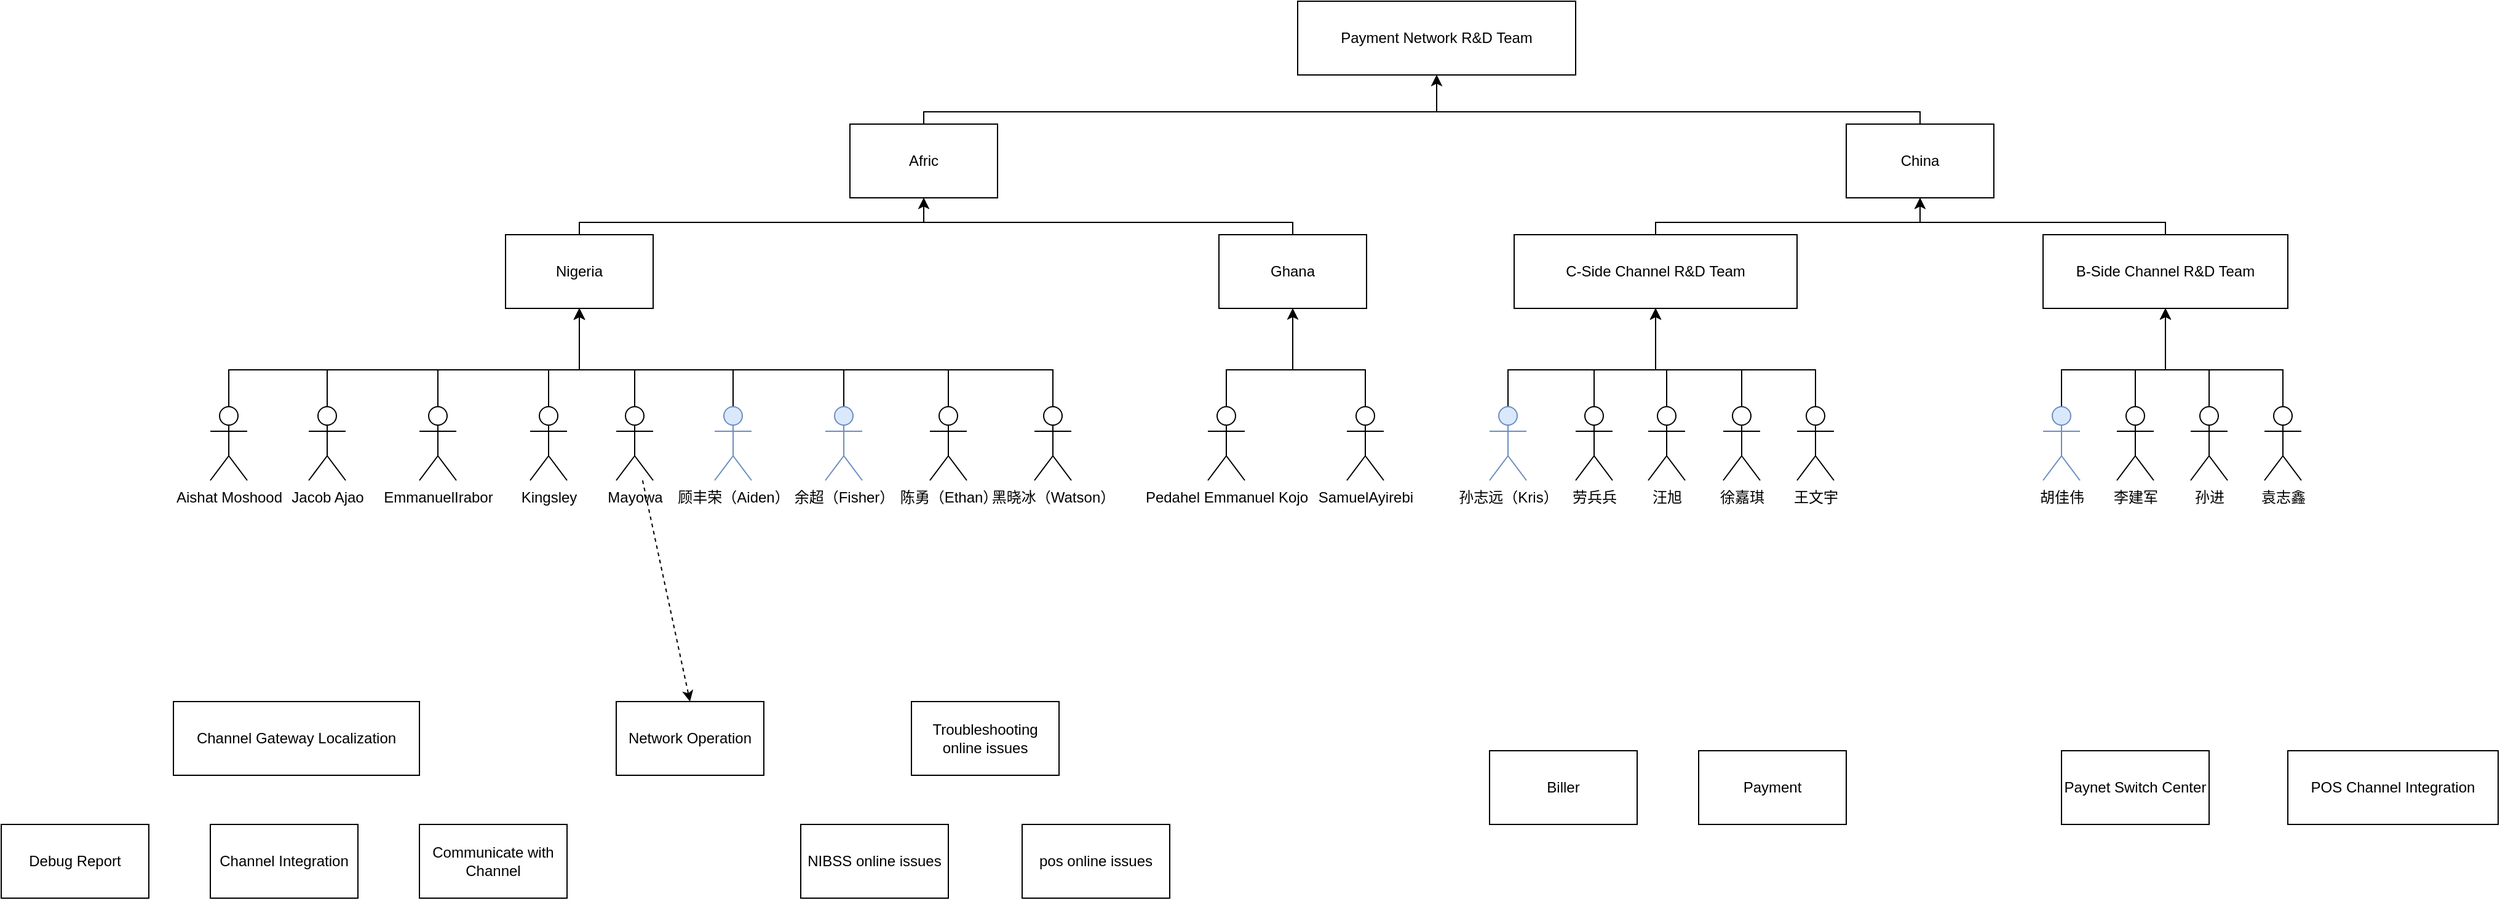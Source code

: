 <mxfile version="21.2.9" type="github">
  <diagram name="第 1 页" id="Pzz4Q9QrGixZpusPEQ9X">
    <mxGraphModel dx="2261" dy="796" grid="1" gridSize="10" guides="1" tooltips="1" connect="1" arrows="1" fold="1" page="1" pageScale="1" pageWidth="827" pageHeight="1169" background="none" math="0" shadow="0">
      <root>
        <mxCell id="0" />
        <mxCell id="1" parent="0" />
        <mxCell id="o08fIgoM3E5RgiDcFMRu-1" value="Payment Network R&amp;amp;D Team" style="rounded=0;whiteSpace=wrap;html=1;" parent="1" vertex="1">
          <mxGeometry x="494" y="180" width="226" height="60" as="geometry" />
        </mxCell>
        <mxCell id="o08fIgoM3E5RgiDcFMRu-49" style="edgeStyle=orthogonalEdgeStyle;rounded=0;orthogonalLoop=1;jettySize=auto;html=1;entryX=0.5;entryY=1;entryDx=0;entryDy=0;" parent="1" source="o08fIgoM3E5RgiDcFMRu-3" target="o08fIgoM3E5RgiDcFMRu-1" edge="1">
          <mxGeometry relative="1" as="geometry">
            <Array as="points">
              <mxPoint x="190" y="270" />
              <mxPoint x="607" y="270" />
            </Array>
          </mxGeometry>
        </mxCell>
        <mxCell id="o08fIgoM3E5RgiDcFMRu-3" value="Afric" style="rounded=0;whiteSpace=wrap;html=1;" parent="1" vertex="1">
          <mxGeometry x="130" y="280" width="120" height="60" as="geometry" />
        </mxCell>
        <mxCell id="o08fIgoM3E5RgiDcFMRu-50" style="edgeStyle=orthogonalEdgeStyle;rounded=0;orthogonalLoop=1;jettySize=auto;html=1;entryX=0.5;entryY=1;entryDx=0;entryDy=0;" parent="1" source="o08fIgoM3E5RgiDcFMRu-5" target="o08fIgoM3E5RgiDcFMRu-1" edge="1">
          <mxGeometry relative="1" as="geometry">
            <Array as="points">
              <mxPoint x="1000" y="270" />
              <mxPoint x="607" y="270" />
            </Array>
          </mxGeometry>
        </mxCell>
        <mxCell id="o08fIgoM3E5RgiDcFMRu-5" value="China" style="rounded=0;whiteSpace=wrap;html=1;" parent="1" vertex="1">
          <mxGeometry x="940" y="280" width="120" height="60" as="geometry" />
        </mxCell>
        <mxCell id="o08fIgoM3E5RgiDcFMRu-48" style="edgeStyle=orthogonalEdgeStyle;rounded=0;orthogonalLoop=1;jettySize=auto;html=1;entryX=0.5;entryY=1;entryDx=0;entryDy=0;" parent="1" source="o08fIgoM3E5RgiDcFMRu-7" target="o08fIgoM3E5RgiDcFMRu-3" edge="1">
          <mxGeometry relative="1" as="geometry">
            <Array as="points">
              <mxPoint x="-90" y="360" />
              <mxPoint x="190" y="360" />
            </Array>
          </mxGeometry>
        </mxCell>
        <mxCell id="o08fIgoM3E5RgiDcFMRu-7" value="Nigeria" style="rounded=0;whiteSpace=wrap;html=1;" parent="1" vertex="1">
          <mxGeometry x="-150" y="370" width="120" height="60" as="geometry" />
        </mxCell>
        <mxCell id="o08fIgoM3E5RgiDcFMRu-47" style="edgeStyle=orthogonalEdgeStyle;rounded=0;orthogonalLoop=1;jettySize=auto;html=1;entryX=0.5;entryY=1;entryDx=0;entryDy=0;" parent="1" source="o08fIgoM3E5RgiDcFMRu-9" target="o08fIgoM3E5RgiDcFMRu-3" edge="1">
          <mxGeometry relative="1" as="geometry">
            <Array as="points">
              <mxPoint x="490" y="360" />
              <mxPoint x="190" y="360" />
            </Array>
          </mxGeometry>
        </mxCell>
        <mxCell id="o08fIgoM3E5RgiDcFMRu-9" value="Ghana" style="rounded=0;whiteSpace=wrap;html=1;" parent="1" vertex="1">
          <mxGeometry x="430" y="370" width="120" height="60" as="geometry" />
        </mxCell>
        <mxCell id="o08fIgoM3E5RgiDcFMRu-45" style="edgeStyle=orthogonalEdgeStyle;rounded=0;orthogonalLoop=1;jettySize=auto;html=1;entryX=0.5;entryY=1;entryDx=0;entryDy=0;" parent="1" source="o08fIgoM3E5RgiDcFMRu-11" target="o08fIgoM3E5RgiDcFMRu-5" edge="1">
          <mxGeometry relative="1" as="geometry">
            <Array as="points">
              <mxPoint x="785" y="360" />
              <mxPoint x="1000" y="360" />
            </Array>
          </mxGeometry>
        </mxCell>
        <mxCell id="o08fIgoM3E5RgiDcFMRu-11" value="C-Side Channel R&amp;amp;D Team" style="rounded=0;whiteSpace=wrap;html=1;" parent="1" vertex="1">
          <mxGeometry x="670" y="370" width="230" height="60" as="geometry" />
        </mxCell>
        <mxCell id="o08fIgoM3E5RgiDcFMRu-46" style="edgeStyle=orthogonalEdgeStyle;rounded=0;orthogonalLoop=1;jettySize=auto;html=1;entryX=0.5;entryY=1;entryDx=0;entryDy=0;" parent="1" source="o08fIgoM3E5RgiDcFMRu-13" target="o08fIgoM3E5RgiDcFMRu-5" edge="1">
          <mxGeometry relative="1" as="geometry">
            <Array as="points">
              <mxPoint x="1200" y="360" />
              <mxPoint x="1000" y="360" />
            </Array>
          </mxGeometry>
        </mxCell>
        <mxCell id="o08fIgoM3E5RgiDcFMRu-13" value="B-Side Channel R&amp;amp;D Team" style="rounded=0;whiteSpace=wrap;html=1;" parent="1" vertex="1">
          <mxGeometry x="1100" y="370" width="199" height="60" as="geometry" />
        </mxCell>
        <mxCell id="o08fIgoM3E5RgiDcFMRu-51" style="edgeStyle=orthogonalEdgeStyle;rounded=0;orthogonalLoop=1;jettySize=auto;html=1;entryX=0.5;entryY=1;entryDx=0;entryDy=0;" parent="1" source="o08fIgoM3E5RgiDcFMRu-14" target="o08fIgoM3E5RgiDcFMRu-7" edge="1">
          <mxGeometry relative="1" as="geometry">
            <Array as="points">
              <mxPoint x="-375" y="480" />
              <mxPoint x="-90" y="480" />
            </Array>
          </mxGeometry>
        </mxCell>
        <mxCell id="o08fIgoM3E5RgiDcFMRu-14" value="Aishat Moshood" style="shape=umlActor;verticalLabelPosition=bottom;verticalAlign=top;html=1;outlineConnect=0;" parent="1" vertex="1">
          <mxGeometry x="-390" y="510" width="30" height="60" as="geometry" />
        </mxCell>
        <mxCell id="o08fIgoM3E5RgiDcFMRu-52" style="edgeStyle=orthogonalEdgeStyle;rounded=0;orthogonalLoop=1;jettySize=auto;html=1;entryX=0.5;entryY=1;entryDx=0;entryDy=0;" parent="1" source="o08fIgoM3E5RgiDcFMRu-15" target="o08fIgoM3E5RgiDcFMRu-7" edge="1">
          <mxGeometry relative="1" as="geometry">
            <Array as="points">
              <mxPoint x="-295" y="480" />
              <mxPoint x="-90" y="480" />
            </Array>
          </mxGeometry>
        </mxCell>
        <mxCell id="o08fIgoM3E5RgiDcFMRu-15" value="Jacob Ajao" style="shape=umlActor;verticalLabelPosition=bottom;verticalAlign=top;html=1;outlineConnect=0;" parent="1" vertex="1">
          <mxGeometry x="-310" y="510" width="30" height="60" as="geometry" />
        </mxCell>
        <mxCell id="o08fIgoM3E5RgiDcFMRu-53" style="edgeStyle=orthogonalEdgeStyle;rounded=0;orthogonalLoop=1;jettySize=auto;html=1;entryX=0.5;entryY=1;entryDx=0;entryDy=0;" parent="1" source="o08fIgoM3E5RgiDcFMRu-18" target="o08fIgoM3E5RgiDcFMRu-7" edge="1">
          <mxGeometry relative="1" as="geometry">
            <Array as="points">
              <mxPoint x="-205" y="480" />
              <mxPoint x="-90" y="480" />
            </Array>
          </mxGeometry>
        </mxCell>
        <mxCell id="o08fIgoM3E5RgiDcFMRu-18" value="EmmanuelIrabor" style="shape=umlActor;verticalLabelPosition=bottom;verticalAlign=top;html=1;outlineConnect=0;" parent="1" vertex="1">
          <mxGeometry x="-220" y="510" width="30" height="60" as="geometry" />
        </mxCell>
        <mxCell id="o08fIgoM3E5RgiDcFMRu-55" style="edgeStyle=orthogonalEdgeStyle;rounded=0;orthogonalLoop=1;jettySize=auto;html=1;entryX=0.5;entryY=1;entryDx=0;entryDy=0;" parent="1" source="o08fIgoM3E5RgiDcFMRu-21" target="o08fIgoM3E5RgiDcFMRu-7" edge="1">
          <mxGeometry relative="1" as="geometry">
            <Array as="points">
              <mxPoint x="-45" y="480" />
              <mxPoint x="-90" y="480" />
            </Array>
          </mxGeometry>
        </mxCell>
        <mxCell id="wGeaq7i5EfoyXpq8Da5J-24" style="rounded=0;orthogonalLoop=1;jettySize=auto;html=1;entryX=0.5;entryY=0;entryDx=0;entryDy=0;dashed=1;" edge="1" parent="1" source="o08fIgoM3E5RgiDcFMRu-21" target="wGeaq7i5EfoyXpq8Da5J-23">
          <mxGeometry relative="1" as="geometry" />
        </mxCell>
        <mxCell id="o08fIgoM3E5RgiDcFMRu-21" value="Mayowa" style="shape=umlActor;verticalLabelPosition=bottom;verticalAlign=top;html=1;outlineConnect=0;" parent="1" vertex="1">
          <mxGeometry x="-60" y="510" width="30" height="60" as="geometry" />
        </mxCell>
        <mxCell id="o08fIgoM3E5RgiDcFMRu-54" style="edgeStyle=orthogonalEdgeStyle;rounded=0;orthogonalLoop=1;jettySize=auto;html=1;entryX=0.5;entryY=1;entryDx=0;entryDy=0;" parent="1" source="o08fIgoM3E5RgiDcFMRu-22" target="o08fIgoM3E5RgiDcFMRu-7" edge="1">
          <mxGeometry relative="1" as="geometry">
            <Array as="points">
              <mxPoint x="-115" y="480" />
              <mxPoint x="-90" y="480" />
            </Array>
          </mxGeometry>
        </mxCell>
        <mxCell id="o08fIgoM3E5RgiDcFMRu-22" value="Kingsley" style="shape=umlActor;verticalLabelPosition=bottom;verticalAlign=top;html=1;outlineConnect=0;" parent="1" vertex="1">
          <mxGeometry x="-130" y="510" width="30" height="60" as="geometry" />
        </mxCell>
        <mxCell id="o08fIgoM3E5RgiDcFMRu-60" style="edgeStyle=orthogonalEdgeStyle;rounded=0;orthogonalLoop=1;jettySize=auto;html=1;entryX=0.5;entryY=1;entryDx=0;entryDy=0;" parent="1" source="o08fIgoM3E5RgiDcFMRu-30" target="o08fIgoM3E5RgiDcFMRu-9" edge="1">
          <mxGeometry relative="1" as="geometry">
            <Array as="points">
              <mxPoint x="436" y="480" />
              <mxPoint x="490" y="480" />
            </Array>
          </mxGeometry>
        </mxCell>
        <mxCell id="o08fIgoM3E5RgiDcFMRu-30" value="Pedahel Emmanuel Kojo" style="shape=umlActor;verticalLabelPosition=bottom;verticalAlign=top;html=1;outlineConnect=0;" parent="1" vertex="1">
          <mxGeometry x="421" y="510" width="30" height="60" as="geometry" />
        </mxCell>
        <mxCell id="o08fIgoM3E5RgiDcFMRu-61" style="edgeStyle=orthogonalEdgeStyle;rounded=0;orthogonalLoop=1;jettySize=auto;html=1;entryX=0.5;entryY=1;entryDx=0;entryDy=0;" parent="1" source="o08fIgoM3E5RgiDcFMRu-31" target="o08fIgoM3E5RgiDcFMRu-9" edge="1">
          <mxGeometry relative="1" as="geometry">
            <Array as="points">
              <mxPoint x="549" y="480" />
              <mxPoint x="490" y="480" />
            </Array>
          </mxGeometry>
        </mxCell>
        <mxCell id="o08fIgoM3E5RgiDcFMRu-31" value="SamuelAyirebi" style="shape=umlActor;verticalLabelPosition=bottom;verticalAlign=top;html=1;outlineConnect=0;" parent="1" vertex="1">
          <mxGeometry x="534" y="510" width="30" height="60" as="geometry" />
        </mxCell>
        <mxCell id="o08fIgoM3E5RgiDcFMRu-62" style="edgeStyle=orthogonalEdgeStyle;rounded=0;orthogonalLoop=1;jettySize=auto;html=1;entryX=0.5;entryY=1;entryDx=0;entryDy=0;" parent="1" source="o08fIgoM3E5RgiDcFMRu-32" target="o08fIgoM3E5RgiDcFMRu-11" edge="1">
          <mxGeometry relative="1" as="geometry">
            <Array as="points">
              <mxPoint x="665" y="480" />
              <mxPoint x="785" y="480" />
            </Array>
          </mxGeometry>
        </mxCell>
        <mxCell id="o08fIgoM3E5RgiDcFMRu-32" value="孙志远（Kris）" style="shape=umlActor;verticalLabelPosition=bottom;verticalAlign=top;html=1;outlineConnect=0;fillColor=#dae8fc;strokeColor=#6c8ebf;" parent="1" vertex="1">
          <mxGeometry x="650" y="510" width="30" height="60" as="geometry" />
        </mxCell>
        <mxCell id="o08fIgoM3E5RgiDcFMRu-63" style="edgeStyle=orthogonalEdgeStyle;rounded=0;orthogonalLoop=1;jettySize=auto;html=1;entryX=0.5;entryY=1;entryDx=0;entryDy=0;" parent="1" source="o08fIgoM3E5RgiDcFMRu-33" target="o08fIgoM3E5RgiDcFMRu-11" edge="1">
          <mxGeometry relative="1" as="geometry">
            <Array as="points">
              <mxPoint x="735" y="480" />
              <mxPoint x="785" y="480" />
            </Array>
          </mxGeometry>
        </mxCell>
        <mxCell id="o08fIgoM3E5RgiDcFMRu-33" value="劳兵兵" style="shape=umlActor;verticalLabelPosition=bottom;verticalAlign=top;html=1;outlineConnect=0;" parent="1" vertex="1">
          <mxGeometry x="720" y="510" width="30" height="60" as="geometry" />
        </mxCell>
        <mxCell id="o08fIgoM3E5RgiDcFMRu-64" style="edgeStyle=orthogonalEdgeStyle;rounded=0;orthogonalLoop=1;jettySize=auto;html=1;entryX=0.5;entryY=1;entryDx=0;entryDy=0;" parent="1" source="o08fIgoM3E5RgiDcFMRu-34" target="o08fIgoM3E5RgiDcFMRu-11" edge="1">
          <mxGeometry relative="1" as="geometry">
            <Array as="points">
              <mxPoint x="794" y="480" />
              <mxPoint x="785" y="480" />
            </Array>
          </mxGeometry>
        </mxCell>
        <mxCell id="o08fIgoM3E5RgiDcFMRu-34" value="汪旭" style="shape=umlActor;verticalLabelPosition=bottom;verticalAlign=top;html=1;outlineConnect=0;" parent="1" vertex="1">
          <mxGeometry x="779" y="510" width="30" height="60" as="geometry" />
        </mxCell>
        <mxCell id="o08fIgoM3E5RgiDcFMRu-65" style="edgeStyle=orthogonalEdgeStyle;rounded=0;orthogonalLoop=1;jettySize=auto;html=1;entryX=0.5;entryY=1;entryDx=0;entryDy=0;" parent="1" source="o08fIgoM3E5RgiDcFMRu-35" target="o08fIgoM3E5RgiDcFMRu-11" edge="1">
          <mxGeometry relative="1" as="geometry">
            <Array as="points">
              <mxPoint x="855" y="480" />
              <mxPoint x="785" y="480" />
            </Array>
          </mxGeometry>
        </mxCell>
        <mxCell id="o08fIgoM3E5RgiDcFMRu-35" value="徐嘉琪" style="shape=umlActor;verticalLabelPosition=bottom;verticalAlign=top;html=1;outlineConnect=0;" parent="1" vertex="1">
          <mxGeometry x="840" y="510" width="30" height="60" as="geometry" />
        </mxCell>
        <mxCell id="o08fIgoM3E5RgiDcFMRu-66" style="edgeStyle=orthogonalEdgeStyle;rounded=0;orthogonalLoop=1;jettySize=auto;html=1;entryX=0.5;entryY=1;entryDx=0;entryDy=0;" parent="1" source="o08fIgoM3E5RgiDcFMRu-36" target="o08fIgoM3E5RgiDcFMRu-11" edge="1">
          <mxGeometry relative="1" as="geometry">
            <Array as="points">
              <mxPoint x="915" y="480" />
              <mxPoint x="785" y="480" />
            </Array>
          </mxGeometry>
        </mxCell>
        <mxCell id="o08fIgoM3E5RgiDcFMRu-36" value="王文宇" style="shape=umlActor;verticalLabelPosition=bottom;verticalAlign=top;html=1;outlineConnect=0;" parent="1" vertex="1">
          <mxGeometry x="900" y="510" width="30" height="60" as="geometry" />
        </mxCell>
        <mxCell id="o08fIgoM3E5RgiDcFMRu-67" style="edgeStyle=orthogonalEdgeStyle;rounded=0;orthogonalLoop=1;jettySize=auto;html=1;entryX=0.5;entryY=1;entryDx=0;entryDy=0;" parent="1" source="o08fIgoM3E5RgiDcFMRu-37" target="o08fIgoM3E5RgiDcFMRu-13" edge="1">
          <mxGeometry relative="1" as="geometry">
            <Array as="points">
              <mxPoint x="1115" y="480" />
              <mxPoint x="1200" y="480" />
            </Array>
          </mxGeometry>
        </mxCell>
        <mxCell id="o08fIgoM3E5RgiDcFMRu-37" value="胡佳伟" style="shape=umlActor;verticalLabelPosition=bottom;verticalAlign=top;html=1;outlineConnect=0;fillColor=#dae8fc;strokeColor=#6c8ebf;" parent="1" vertex="1">
          <mxGeometry x="1100" y="510" width="30" height="60" as="geometry" />
        </mxCell>
        <mxCell id="o08fIgoM3E5RgiDcFMRu-68" style="edgeStyle=orthogonalEdgeStyle;rounded=0;orthogonalLoop=1;jettySize=auto;html=1;entryX=0.5;entryY=1;entryDx=0;entryDy=0;" parent="1" source="o08fIgoM3E5RgiDcFMRu-38" target="o08fIgoM3E5RgiDcFMRu-13" edge="1">
          <mxGeometry relative="1" as="geometry">
            <Array as="points">
              <mxPoint x="1175" y="480" />
              <mxPoint x="1200" y="480" />
            </Array>
          </mxGeometry>
        </mxCell>
        <mxCell id="o08fIgoM3E5RgiDcFMRu-38" value="李建军" style="shape=umlActor;verticalLabelPosition=bottom;verticalAlign=top;html=1;outlineConnect=0;" parent="1" vertex="1">
          <mxGeometry x="1160" y="510" width="30" height="60" as="geometry" />
        </mxCell>
        <mxCell id="o08fIgoM3E5RgiDcFMRu-69" style="edgeStyle=orthogonalEdgeStyle;rounded=0;orthogonalLoop=1;jettySize=auto;html=1;entryX=0.5;entryY=1;entryDx=0;entryDy=0;" parent="1" source="o08fIgoM3E5RgiDcFMRu-39" target="o08fIgoM3E5RgiDcFMRu-13" edge="1">
          <mxGeometry relative="1" as="geometry">
            <Array as="points">
              <mxPoint x="1235" y="480" />
              <mxPoint x="1200" y="480" />
            </Array>
          </mxGeometry>
        </mxCell>
        <mxCell id="o08fIgoM3E5RgiDcFMRu-39" value="孙进" style="shape=umlActor;verticalLabelPosition=bottom;verticalAlign=top;html=1;outlineConnect=0;" parent="1" vertex="1">
          <mxGeometry x="1220" y="510" width="30" height="60" as="geometry" />
        </mxCell>
        <mxCell id="o08fIgoM3E5RgiDcFMRu-70" style="edgeStyle=orthogonalEdgeStyle;rounded=0;orthogonalLoop=1;jettySize=auto;html=1;entryX=0.5;entryY=1;entryDx=0;entryDy=0;" parent="1" source="o08fIgoM3E5RgiDcFMRu-40" target="o08fIgoM3E5RgiDcFMRu-13" edge="1">
          <mxGeometry relative="1" as="geometry">
            <Array as="points">
              <mxPoint x="1295" y="480" />
              <mxPoint x="1200" y="480" />
            </Array>
          </mxGeometry>
        </mxCell>
        <mxCell id="o08fIgoM3E5RgiDcFMRu-40" value="袁志鑫" style="shape=umlActor;verticalLabelPosition=bottom;verticalAlign=top;html=1;outlineConnect=0;" parent="1" vertex="1">
          <mxGeometry x="1280" y="510" width="30" height="60" as="geometry" />
        </mxCell>
        <mxCell id="o08fIgoM3E5RgiDcFMRu-56" style="edgeStyle=orthogonalEdgeStyle;rounded=0;orthogonalLoop=1;jettySize=auto;html=1;entryX=0.5;entryY=1;entryDx=0;entryDy=0;" parent="1" source="o08fIgoM3E5RgiDcFMRu-41" target="o08fIgoM3E5RgiDcFMRu-7" edge="1">
          <mxGeometry relative="1" as="geometry">
            <Array as="points">
              <mxPoint x="35" y="480" />
              <mxPoint x="-90" y="480" />
            </Array>
          </mxGeometry>
        </mxCell>
        <mxCell id="o08fIgoM3E5RgiDcFMRu-41" value="顾丰荣（Aiden）" style="shape=umlActor;verticalLabelPosition=bottom;verticalAlign=top;html=1;outlineConnect=0;fillColor=#dae8fc;strokeColor=#6c8ebf;" parent="1" vertex="1">
          <mxGeometry x="20" y="510" width="30" height="60" as="geometry" />
        </mxCell>
        <mxCell id="o08fIgoM3E5RgiDcFMRu-57" style="edgeStyle=orthogonalEdgeStyle;rounded=0;orthogonalLoop=1;jettySize=auto;html=1;entryX=0.5;entryY=1;entryDx=0;entryDy=0;" parent="1" source="o08fIgoM3E5RgiDcFMRu-42" target="o08fIgoM3E5RgiDcFMRu-7" edge="1">
          <mxGeometry relative="1" as="geometry">
            <Array as="points">
              <mxPoint x="125" y="480" />
              <mxPoint x="-90" y="480" />
            </Array>
          </mxGeometry>
        </mxCell>
        <mxCell id="o08fIgoM3E5RgiDcFMRu-42" value="余超（Fisher）" style="shape=umlActor;verticalLabelPosition=bottom;verticalAlign=top;html=1;outlineConnect=0;fillColor=#dae8fc;strokeColor=#6c8ebf;" parent="1" vertex="1">
          <mxGeometry x="110" y="510" width="30" height="60" as="geometry" />
        </mxCell>
        <mxCell id="o08fIgoM3E5RgiDcFMRu-58" style="edgeStyle=orthogonalEdgeStyle;rounded=0;orthogonalLoop=1;jettySize=auto;html=1;entryX=0.5;entryY=1;entryDx=0;entryDy=0;" parent="1" source="o08fIgoM3E5RgiDcFMRu-43" target="o08fIgoM3E5RgiDcFMRu-7" edge="1">
          <mxGeometry relative="1" as="geometry">
            <Array as="points">
              <mxPoint x="210" y="480" />
              <mxPoint x="-90" y="480" />
            </Array>
          </mxGeometry>
        </mxCell>
        <mxCell id="o08fIgoM3E5RgiDcFMRu-43" value="陈勇（Ethan）" style="shape=umlActor;verticalLabelPosition=bottom;verticalAlign=top;html=1;outlineConnect=0;" parent="1" vertex="1">
          <mxGeometry x="195" y="510" width="30" height="60" as="geometry" />
        </mxCell>
        <mxCell id="o08fIgoM3E5RgiDcFMRu-59" style="edgeStyle=orthogonalEdgeStyle;rounded=0;orthogonalLoop=1;jettySize=auto;html=1;entryX=0.5;entryY=1;entryDx=0;entryDy=0;" parent="1" source="o08fIgoM3E5RgiDcFMRu-44" target="o08fIgoM3E5RgiDcFMRu-7" edge="1">
          <mxGeometry relative="1" as="geometry">
            <Array as="points">
              <mxPoint x="295" y="480" />
              <mxPoint x="-90" y="480" />
            </Array>
          </mxGeometry>
        </mxCell>
        <mxCell id="o08fIgoM3E5RgiDcFMRu-44" value="黑晓冰（Watson）" style="shape=umlActor;verticalLabelPosition=bottom;verticalAlign=top;html=1;outlineConnect=0;" parent="1" vertex="1">
          <mxGeometry x="280" y="510" width="30" height="60" as="geometry" />
        </mxCell>
        <mxCell id="o08fIgoM3E5RgiDcFMRu-71" value="Debug Report" style="rounded=0;whiteSpace=wrap;html=1;" parent="1" vertex="1">
          <mxGeometry x="-560" y="850" width="120" height="60" as="geometry" />
        </mxCell>
        <mxCell id="o08fIgoM3E5RgiDcFMRu-72" value="Channel Integration" style="rounded=0;whiteSpace=wrap;html=1;" parent="1" vertex="1">
          <mxGeometry x="-390" y="850" width="120" height="60" as="geometry" />
        </mxCell>
        <mxCell id="o08fIgoM3E5RgiDcFMRu-73" value="Channel Gateway Localization" style="rounded=0;whiteSpace=wrap;html=1;" parent="1" vertex="1">
          <mxGeometry x="-420" y="750" width="200" height="60" as="geometry" />
        </mxCell>
        <mxCell id="o08fIgoM3E5RgiDcFMRu-75" value="Biller" style="rounded=0;whiteSpace=wrap;html=1;" parent="1" vertex="1">
          <mxGeometry x="650" y="790" width="120" height="60" as="geometry" />
        </mxCell>
        <mxCell id="o08fIgoM3E5RgiDcFMRu-76" value="Payment" style="rounded=0;whiteSpace=wrap;html=1;" parent="1" vertex="1">
          <mxGeometry x="820" y="790" width="120" height="60" as="geometry" />
        </mxCell>
        <mxCell id="o08fIgoM3E5RgiDcFMRu-77" value="Paynet Switch Center" style="rounded=0;whiteSpace=wrap;html=1;" parent="1" vertex="1">
          <mxGeometry x="1115" y="790" width="120" height="60" as="geometry" />
        </mxCell>
        <mxCell id="o08fIgoM3E5RgiDcFMRu-78" value="POS Channel Integration" style="rounded=0;whiteSpace=wrap;html=1;" parent="1" vertex="1">
          <mxGeometry x="1299" y="790" width="171" height="60" as="geometry" />
        </mxCell>
        <mxCell id="wGeaq7i5EfoyXpq8Da5J-10" value="Troubleshooting online issues" style="rounded=0;whiteSpace=wrap;html=1;" vertex="1" parent="1">
          <mxGeometry x="180" y="750" width="120" height="60" as="geometry" />
        </mxCell>
        <mxCell id="wGeaq7i5EfoyXpq8Da5J-11" value="NIBSS online issues" style="rounded=0;whiteSpace=wrap;html=1;" vertex="1" parent="1">
          <mxGeometry x="90" y="850" width="120" height="60" as="geometry" />
        </mxCell>
        <mxCell id="wGeaq7i5EfoyXpq8Da5J-12" value="pos online issues" style="rounded=0;whiteSpace=wrap;html=1;" vertex="1" parent="1">
          <mxGeometry x="270" y="850" width="120" height="60" as="geometry" />
        </mxCell>
        <mxCell id="wGeaq7i5EfoyXpq8Da5J-20" value="Communicate with Channel" style="rounded=0;whiteSpace=wrap;html=1;" vertex="1" parent="1">
          <mxGeometry x="-220" y="850" width="120" height="60" as="geometry" />
        </mxCell>
        <mxCell id="wGeaq7i5EfoyXpq8Da5J-23" value="Network Operation" style="rounded=0;whiteSpace=wrap;html=1;" vertex="1" parent="1">
          <mxGeometry x="-60" y="750" width="120" height="60" as="geometry" />
        </mxCell>
      </root>
    </mxGraphModel>
  </diagram>
</mxfile>

